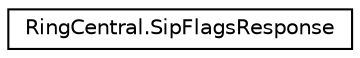 digraph "Graphical Class Hierarchy"
{
 // LATEX_PDF_SIZE
  edge [fontname="Helvetica",fontsize="10",labelfontname="Helvetica",labelfontsize="10"];
  node [fontname="Helvetica",fontsize="10",shape=record];
  rankdir="LR";
  Node0 [label="RingCentral.SipFlagsResponse",height=0.2,width=0.4,color="black", fillcolor="white", style="filled",URL="$classRingCentral_1_1SipFlagsResponse.html",tooltip="SIP flags information"];
}
